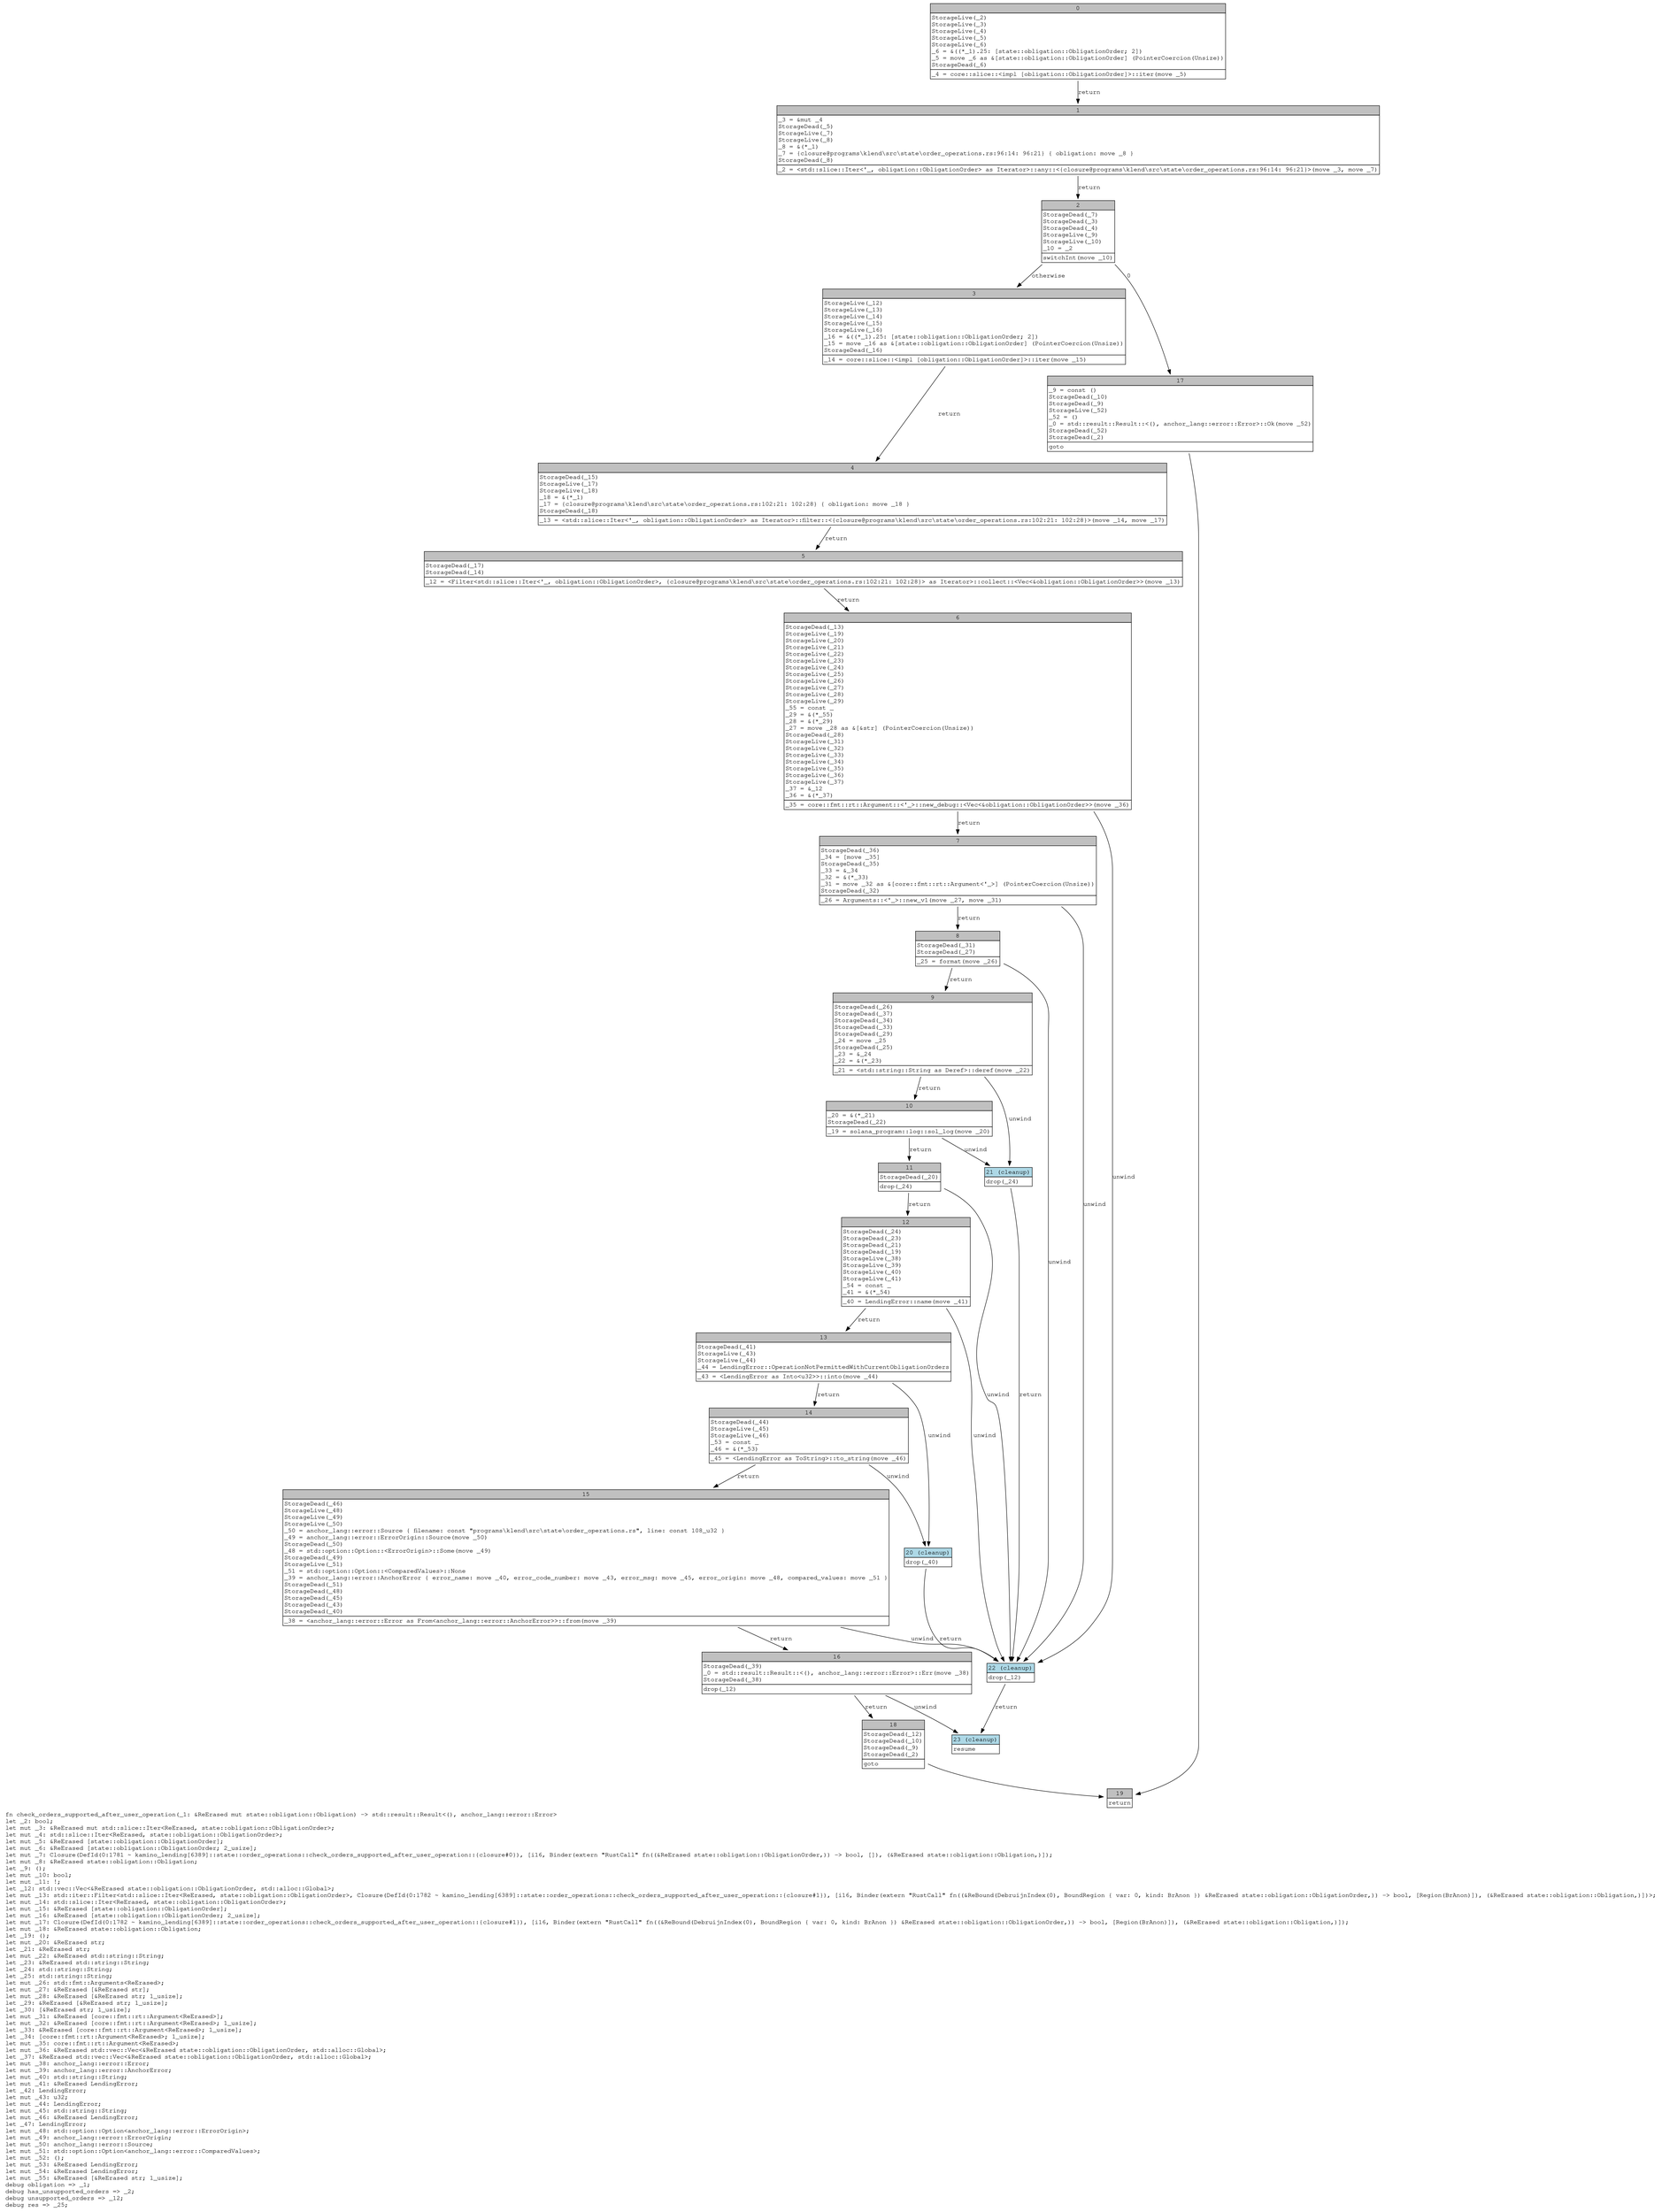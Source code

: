 digraph Mir_0_1780 {
    graph [fontname="Courier, monospace"];
    node [fontname="Courier, monospace"];
    edge [fontname="Courier, monospace"];
    label=<fn check_orders_supported_after_user_operation(_1: &amp;ReErased mut state::obligation::Obligation) -&gt; std::result::Result&lt;(), anchor_lang::error::Error&gt;<br align="left"/>let _2: bool;<br align="left"/>let mut _3: &amp;ReErased mut std::slice::Iter&lt;ReErased, state::obligation::ObligationOrder&gt;;<br align="left"/>let mut _4: std::slice::Iter&lt;ReErased, state::obligation::ObligationOrder&gt;;<br align="left"/>let mut _5: &amp;ReErased [state::obligation::ObligationOrder];<br align="left"/>let mut _6: &amp;ReErased [state::obligation::ObligationOrder; 2_usize];<br align="left"/>let mut _7: Closure(DefId(0:1781 ~ kamino_lending[6389]::state::order_operations::check_orders_supported_after_user_operation::{closure#0}), [i16, Binder(extern &quot;RustCall&quot; fn((&amp;ReErased state::obligation::ObligationOrder,)) -&gt; bool, []), (&amp;ReErased state::obligation::Obligation,)]);<br align="left"/>let mut _8: &amp;ReErased state::obligation::Obligation;<br align="left"/>let _9: ();<br align="left"/>let mut _10: bool;<br align="left"/>let mut _11: !;<br align="left"/>let _12: std::vec::Vec&lt;&amp;ReErased state::obligation::ObligationOrder, std::alloc::Global&gt;;<br align="left"/>let mut _13: std::iter::Filter&lt;std::slice::Iter&lt;ReErased, state::obligation::ObligationOrder&gt;, Closure(DefId(0:1782 ~ kamino_lending[6389]::state::order_operations::check_orders_supported_after_user_operation::{closure#1}), [i16, Binder(extern &quot;RustCall&quot; fn((&amp;ReBound(DebruijnIndex(0), BoundRegion { var: 0, kind: BrAnon }) &amp;ReErased state::obligation::ObligationOrder,)) -&gt; bool, [Region(BrAnon)]), (&amp;ReErased state::obligation::Obligation,)])&gt;;<br align="left"/>let mut _14: std::slice::Iter&lt;ReErased, state::obligation::ObligationOrder&gt;;<br align="left"/>let mut _15: &amp;ReErased [state::obligation::ObligationOrder];<br align="left"/>let mut _16: &amp;ReErased [state::obligation::ObligationOrder; 2_usize];<br align="left"/>let mut _17: Closure(DefId(0:1782 ~ kamino_lending[6389]::state::order_operations::check_orders_supported_after_user_operation::{closure#1}), [i16, Binder(extern &quot;RustCall&quot; fn((&amp;ReBound(DebruijnIndex(0), BoundRegion { var: 0, kind: BrAnon }) &amp;ReErased state::obligation::ObligationOrder,)) -&gt; bool, [Region(BrAnon)]), (&amp;ReErased state::obligation::Obligation,)]);<br align="left"/>let mut _18: &amp;ReErased state::obligation::Obligation;<br align="left"/>let _19: ();<br align="left"/>let mut _20: &amp;ReErased str;<br align="left"/>let _21: &amp;ReErased str;<br align="left"/>let mut _22: &amp;ReErased std::string::String;<br align="left"/>let _23: &amp;ReErased std::string::String;<br align="left"/>let _24: std::string::String;<br align="left"/>let _25: std::string::String;<br align="left"/>let mut _26: std::fmt::Arguments&lt;ReErased&gt;;<br align="left"/>let mut _27: &amp;ReErased [&amp;ReErased str];<br align="left"/>let mut _28: &amp;ReErased [&amp;ReErased str; 1_usize];<br align="left"/>let _29: &amp;ReErased [&amp;ReErased str; 1_usize];<br align="left"/>let _30: [&amp;ReErased str; 1_usize];<br align="left"/>let mut _31: &amp;ReErased [core::fmt::rt::Argument&lt;ReErased&gt;];<br align="left"/>let mut _32: &amp;ReErased [core::fmt::rt::Argument&lt;ReErased&gt;; 1_usize];<br align="left"/>let _33: &amp;ReErased [core::fmt::rt::Argument&lt;ReErased&gt;; 1_usize];<br align="left"/>let _34: [core::fmt::rt::Argument&lt;ReErased&gt;; 1_usize];<br align="left"/>let mut _35: core::fmt::rt::Argument&lt;ReErased&gt;;<br align="left"/>let mut _36: &amp;ReErased std::vec::Vec&lt;&amp;ReErased state::obligation::ObligationOrder, std::alloc::Global&gt;;<br align="left"/>let _37: &amp;ReErased std::vec::Vec&lt;&amp;ReErased state::obligation::ObligationOrder, std::alloc::Global&gt;;<br align="left"/>let mut _38: anchor_lang::error::Error;<br align="left"/>let mut _39: anchor_lang::error::AnchorError;<br align="left"/>let mut _40: std::string::String;<br align="left"/>let mut _41: &amp;ReErased LendingError;<br align="left"/>let _42: LendingError;<br align="left"/>let mut _43: u32;<br align="left"/>let mut _44: LendingError;<br align="left"/>let mut _45: std::string::String;<br align="left"/>let mut _46: &amp;ReErased LendingError;<br align="left"/>let _47: LendingError;<br align="left"/>let mut _48: std::option::Option&lt;anchor_lang::error::ErrorOrigin&gt;;<br align="left"/>let mut _49: anchor_lang::error::ErrorOrigin;<br align="left"/>let mut _50: anchor_lang::error::Source;<br align="left"/>let mut _51: std::option::Option&lt;anchor_lang::error::ComparedValues&gt;;<br align="left"/>let mut _52: ();<br align="left"/>let mut _53: &amp;ReErased LendingError;<br align="left"/>let mut _54: &amp;ReErased LendingError;<br align="left"/>let mut _55: &amp;ReErased [&amp;ReErased str; 1_usize];<br align="left"/>debug obligation =&gt; _1;<br align="left"/>debug has_unsupported_orders =&gt; _2;<br align="left"/>debug unsupported_orders =&gt; _12;<br align="left"/>debug res =&gt; _25;<br align="left"/>>;
    bb0__0_1780 [shape="none", label=<<table border="0" cellborder="1" cellspacing="0"><tr><td bgcolor="gray" align="center" colspan="1">0</td></tr><tr><td align="left" balign="left">StorageLive(_2)<br/>StorageLive(_3)<br/>StorageLive(_4)<br/>StorageLive(_5)<br/>StorageLive(_6)<br/>_6 = &amp;((*_1).25: [state::obligation::ObligationOrder; 2])<br/>_5 = move _6 as &amp;[state::obligation::ObligationOrder] (PointerCoercion(Unsize))<br/>StorageDead(_6)<br/></td></tr><tr><td align="left">_4 = core::slice::&lt;impl [obligation::ObligationOrder]&gt;::iter(move _5)</td></tr></table>>];
    bb1__0_1780 [shape="none", label=<<table border="0" cellborder="1" cellspacing="0"><tr><td bgcolor="gray" align="center" colspan="1">1</td></tr><tr><td align="left" balign="left">_3 = &amp;mut _4<br/>StorageDead(_5)<br/>StorageLive(_7)<br/>StorageLive(_8)<br/>_8 = &amp;(*_1)<br/>_7 = {closure@programs\klend\src\state\order_operations.rs:96:14: 96:21} { obligation: move _8 }<br/>StorageDead(_8)<br/></td></tr><tr><td align="left">_2 = &lt;std::slice::Iter&lt;'_, obligation::ObligationOrder&gt; as Iterator&gt;::any::&lt;{closure@programs\klend\src\state\order_operations.rs:96:14: 96:21}&gt;(move _3, move _7)</td></tr></table>>];
    bb2__0_1780 [shape="none", label=<<table border="0" cellborder="1" cellspacing="0"><tr><td bgcolor="gray" align="center" colspan="1">2</td></tr><tr><td align="left" balign="left">StorageDead(_7)<br/>StorageDead(_3)<br/>StorageDead(_4)<br/>StorageLive(_9)<br/>StorageLive(_10)<br/>_10 = _2<br/></td></tr><tr><td align="left">switchInt(move _10)</td></tr></table>>];
    bb3__0_1780 [shape="none", label=<<table border="0" cellborder="1" cellspacing="0"><tr><td bgcolor="gray" align="center" colspan="1">3</td></tr><tr><td align="left" balign="left">StorageLive(_12)<br/>StorageLive(_13)<br/>StorageLive(_14)<br/>StorageLive(_15)<br/>StorageLive(_16)<br/>_16 = &amp;((*_1).25: [state::obligation::ObligationOrder; 2])<br/>_15 = move _16 as &amp;[state::obligation::ObligationOrder] (PointerCoercion(Unsize))<br/>StorageDead(_16)<br/></td></tr><tr><td align="left">_14 = core::slice::&lt;impl [obligation::ObligationOrder]&gt;::iter(move _15)</td></tr></table>>];
    bb4__0_1780 [shape="none", label=<<table border="0" cellborder="1" cellspacing="0"><tr><td bgcolor="gray" align="center" colspan="1">4</td></tr><tr><td align="left" balign="left">StorageDead(_15)<br/>StorageLive(_17)<br/>StorageLive(_18)<br/>_18 = &amp;(*_1)<br/>_17 = {closure@programs\klend\src\state\order_operations.rs:102:21: 102:28} { obligation: move _18 }<br/>StorageDead(_18)<br/></td></tr><tr><td align="left">_13 = &lt;std::slice::Iter&lt;'_, obligation::ObligationOrder&gt; as Iterator&gt;::filter::&lt;{closure@programs\klend\src\state\order_operations.rs:102:21: 102:28}&gt;(move _14, move _17)</td></tr></table>>];
    bb5__0_1780 [shape="none", label=<<table border="0" cellborder="1" cellspacing="0"><tr><td bgcolor="gray" align="center" colspan="1">5</td></tr><tr><td align="left" balign="left">StorageDead(_17)<br/>StorageDead(_14)<br/></td></tr><tr><td align="left">_12 = &lt;Filter&lt;std::slice::Iter&lt;'_, obligation::ObligationOrder&gt;, {closure@programs\klend\src\state\order_operations.rs:102:21: 102:28}&gt; as Iterator&gt;::collect::&lt;Vec&lt;&amp;obligation::ObligationOrder&gt;&gt;(move _13)</td></tr></table>>];
    bb6__0_1780 [shape="none", label=<<table border="0" cellborder="1" cellspacing="0"><tr><td bgcolor="gray" align="center" colspan="1">6</td></tr><tr><td align="left" balign="left">StorageDead(_13)<br/>StorageLive(_19)<br/>StorageLive(_20)<br/>StorageLive(_21)<br/>StorageLive(_22)<br/>StorageLive(_23)<br/>StorageLive(_24)<br/>StorageLive(_25)<br/>StorageLive(_26)<br/>StorageLive(_27)<br/>StorageLive(_28)<br/>StorageLive(_29)<br/>_55 = const _<br/>_29 = &amp;(*_55)<br/>_28 = &amp;(*_29)<br/>_27 = move _28 as &amp;[&amp;str] (PointerCoercion(Unsize))<br/>StorageDead(_28)<br/>StorageLive(_31)<br/>StorageLive(_32)<br/>StorageLive(_33)<br/>StorageLive(_34)<br/>StorageLive(_35)<br/>StorageLive(_36)<br/>StorageLive(_37)<br/>_37 = &amp;_12<br/>_36 = &amp;(*_37)<br/></td></tr><tr><td align="left">_35 = core::fmt::rt::Argument::&lt;'_&gt;::new_debug::&lt;Vec&lt;&amp;obligation::ObligationOrder&gt;&gt;(move _36)</td></tr></table>>];
    bb7__0_1780 [shape="none", label=<<table border="0" cellborder="1" cellspacing="0"><tr><td bgcolor="gray" align="center" colspan="1">7</td></tr><tr><td align="left" balign="left">StorageDead(_36)<br/>_34 = [move _35]<br/>StorageDead(_35)<br/>_33 = &amp;_34<br/>_32 = &amp;(*_33)<br/>_31 = move _32 as &amp;[core::fmt::rt::Argument&lt;'_&gt;] (PointerCoercion(Unsize))<br/>StorageDead(_32)<br/></td></tr><tr><td align="left">_26 = Arguments::&lt;'_&gt;::new_v1(move _27, move _31)</td></tr></table>>];
    bb8__0_1780 [shape="none", label=<<table border="0" cellborder="1" cellspacing="0"><tr><td bgcolor="gray" align="center" colspan="1">8</td></tr><tr><td align="left" balign="left">StorageDead(_31)<br/>StorageDead(_27)<br/></td></tr><tr><td align="left">_25 = format(move _26)</td></tr></table>>];
    bb9__0_1780 [shape="none", label=<<table border="0" cellborder="1" cellspacing="0"><tr><td bgcolor="gray" align="center" colspan="1">9</td></tr><tr><td align="left" balign="left">StorageDead(_26)<br/>StorageDead(_37)<br/>StorageDead(_34)<br/>StorageDead(_33)<br/>StorageDead(_29)<br/>_24 = move _25<br/>StorageDead(_25)<br/>_23 = &amp;_24<br/>_22 = &amp;(*_23)<br/></td></tr><tr><td align="left">_21 = &lt;std::string::String as Deref&gt;::deref(move _22)</td></tr></table>>];
    bb10__0_1780 [shape="none", label=<<table border="0" cellborder="1" cellspacing="0"><tr><td bgcolor="gray" align="center" colspan="1">10</td></tr><tr><td align="left" balign="left">_20 = &amp;(*_21)<br/>StorageDead(_22)<br/></td></tr><tr><td align="left">_19 = solana_program::log::sol_log(move _20)</td></tr></table>>];
    bb11__0_1780 [shape="none", label=<<table border="0" cellborder="1" cellspacing="0"><tr><td bgcolor="gray" align="center" colspan="1">11</td></tr><tr><td align="left" balign="left">StorageDead(_20)<br/></td></tr><tr><td align="left">drop(_24)</td></tr></table>>];
    bb12__0_1780 [shape="none", label=<<table border="0" cellborder="1" cellspacing="0"><tr><td bgcolor="gray" align="center" colspan="1">12</td></tr><tr><td align="left" balign="left">StorageDead(_24)<br/>StorageDead(_23)<br/>StorageDead(_21)<br/>StorageDead(_19)<br/>StorageLive(_38)<br/>StorageLive(_39)<br/>StorageLive(_40)<br/>StorageLive(_41)<br/>_54 = const _<br/>_41 = &amp;(*_54)<br/></td></tr><tr><td align="left">_40 = LendingError::name(move _41)</td></tr></table>>];
    bb13__0_1780 [shape="none", label=<<table border="0" cellborder="1" cellspacing="0"><tr><td bgcolor="gray" align="center" colspan="1">13</td></tr><tr><td align="left" balign="left">StorageDead(_41)<br/>StorageLive(_43)<br/>StorageLive(_44)<br/>_44 = LendingError::OperationNotPermittedWithCurrentObligationOrders<br/></td></tr><tr><td align="left">_43 = &lt;LendingError as Into&lt;u32&gt;&gt;::into(move _44)</td></tr></table>>];
    bb14__0_1780 [shape="none", label=<<table border="0" cellborder="1" cellspacing="0"><tr><td bgcolor="gray" align="center" colspan="1">14</td></tr><tr><td align="left" balign="left">StorageDead(_44)<br/>StorageLive(_45)<br/>StorageLive(_46)<br/>_53 = const _<br/>_46 = &amp;(*_53)<br/></td></tr><tr><td align="left">_45 = &lt;LendingError as ToString&gt;::to_string(move _46)</td></tr></table>>];
    bb15__0_1780 [shape="none", label=<<table border="0" cellborder="1" cellspacing="0"><tr><td bgcolor="gray" align="center" colspan="1">15</td></tr><tr><td align="left" balign="left">StorageDead(_46)<br/>StorageLive(_48)<br/>StorageLive(_49)<br/>StorageLive(_50)<br/>_50 = anchor_lang::error::Source { filename: const &quot;programs\\klend\\src\\state\\order_operations.rs&quot;, line: const 108_u32 }<br/>_49 = anchor_lang::error::ErrorOrigin::Source(move _50)<br/>StorageDead(_50)<br/>_48 = std::option::Option::&lt;ErrorOrigin&gt;::Some(move _49)<br/>StorageDead(_49)<br/>StorageLive(_51)<br/>_51 = std::option::Option::&lt;ComparedValues&gt;::None<br/>_39 = anchor_lang::error::AnchorError { error_name: move _40, error_code_number: move _43, error_msg: move _45, error_origin: move _48, compared_values: move _51 }<br/>StorageDead(_51)<br/>StorageDead(_48)<br/>StorageDead(_45)<br/>StorageDead(_43)<br/>StorageDead(_40)<br/></td></tr><tr><td align="left">_38 = &lt;anchor_lang::error::Error as From&lt;anchor_lang::error::AnchorError&gt;&gt;::from(move _39)</td></tr></table>>];
    bb16__0_1780 [shape="none", label=<<table border="0" cellborder="1" cellspacing="0"><tr><td bgcolor="gray" align="center" colspan="1">16</td></tr><tr><td align="left" balign="left">StorageDead(_39)<br/>_0 = std::result::Result::&lt;(), anchor_lang::error::Error&gt;::Err(move _38)<br/>StorageDead(_38)<br/></td></tr><tr><td align="left">drop(_12)</td></tr></table>>];
    bb17__0_1780 [shape="none", label=<<table border="0" cellborder="1" cellspacing="0"><tr><td bgcolor="gray" align="center" colspan="1">17</td></tr><tr><td align="left" balign="left">_9 = const ()<br/>StorageDead(_10)<br/>StorageDead(_9)<br/>StorageLive(_52)<br/>_52 = ()<br/>_0 = std::result::Result::&lt;(), anchor_lang::error::Error&gt;::Ok(move _52)<br/>StorageDead(_52)<br/>StorageDead(_2)<br/></td></tr><tr><td align="left">goto</td></tr></table>>];
    bb18__0_1780 [shape="none", label=<<table border="0" cellborder="1" cellspacing="0"><tr><td bgcolor="gray" align="center" colspan="1">18</td></tr><tr><td align="left" balign="left">StorageDead(_12)<br/>StorageDead(_10)<br/>StorageDead(_9)<br/>StorageDead(_2)<br/></td></tr><tr><td align="left">goto</td></tr></table>>];
    bb19__0_1780 [shape="none", label=<<table border="0" cellborder="1" cellspacing="0"><tr><td bgcolor="gray" align="center" colspan="1">19</td></tr><tr><td align="left">return</td></tr></table>>];
    bb20__0_1780 [shape="none", label=<<table border="0" cellborder="1" cellspacing="0"><tr><td bgcolor="lightblue" align="center" colspan="1">20 (cleanup)</td></tr><tr><td align="left">drop(_40)</td></tr></table>>];
    bb21__0_1780 [shape="none", label=<<table border="0" cellborder="1" cellspacing="0"><tr><td bgcolor="lightblue" align="center" colspan="1">21 (cleanup)</td></tr><tr><td align="left">drop(_24)</td></tr></table>>];
    bb22__0_1780 [shape="none", label=<<table border="0" cellborder="1" cellspacing="0"><tr><td bgcolor="lightblue" align="center" colspan="1">22 (cleanup)</td></tr><tr><td align="left">drop(_12)</td></tr></table>>];
    bb23__0_1780 [shape="none", label=<<table border="0" cellborder="1" cellspacing="0"><tr><td bgcolor="lightblue" align="center" colspan="1">23 (cleanup)</td></tr><tr><td align="left">resume</td></tr></table>>];
    bb0__0_1780 -> bb1__0_1780 [label="return"];
    bb1__0_1780 -> bb2__0_1780 [label="return"];
    bb2__0_1780 -> bb17__0_1780 [label="0"];
    bb2__0_1780 -> bb3__0_1780 [label="otherwise"];
    bb3__0_1780 -> bb4__0_1780 [label="return"];
    bb4__0_1780 -> bb5__0_1780 [label="return"];
    bb5__0_1780 -> bb6__0_1780 [label="return"];
    bb6__0_1780 -> bb7__0_1780 [label="return"];
    bb6__0_1780 -> bb22__0_1780 [label="unwind"];
    bb7__0_1780 -> bb8__0_1780 [label="return"];
    bb7__0_1780 -> bb22__0_1780 [label="unwind"];
    bb8__0_1780 -> bb9__0_1780 [label="return"];
    bb8__0_1780 -> bb22__0_1780 [label="unwind"];
    bb9__0_1780 -> bb10__0_1780 [label="return"];
    bb9__0_1780 -> bb21__0_1780 [label="unwind"];
    bb10__0_1780 -> bb11__0_1780 [label="return"];
    bb10__0_1780 -> bb21__0_1780 [label="unwind"];
    bb11__0_1780 -> bb12__0_1780 [label="return"];
    bb11__0_1780 -> bb22__0_1780 [label="unwind"];
    bb12__0_1780 -> bb13__0_1780 [label="return"];
    bb12__0_1780 -> bb22__0_1780 [label="unwind"];
    bb13__0_1780 -> bb14__0_1780 [label="return"];
    bb13__0_1780 -> bb20__0_1780 [label="unwind"];
    bb14__0_1780 -> bb15__0_1780 [label="return"];
    bb14__0_1780 -> bb20__0_1780 [label="unwind"];
    bb15__0_1780 -> bb16__0_1780 [label="return"];
    bb15__0_1780 -> bb22__0_1780 [label="unwind"];
    bb16__0_1780 -> bb18__0_1780 [label="return"];
    bb16__0_1780 -> bb23__0_1780 [label="unwind"];
    bb17__0_1780 -> bb19__0_1780 [label=""];
    bb18__0_1780 -> bb19__0_1780 [label=""];
    bb20__0_1780 -> bb22__0_1780 [label="return"];
    bb21__0_1780 -> bb22__0_1780 [label="return"];
    bb22__0_1780 -> bb23__0_1780 [label="return"];
}
